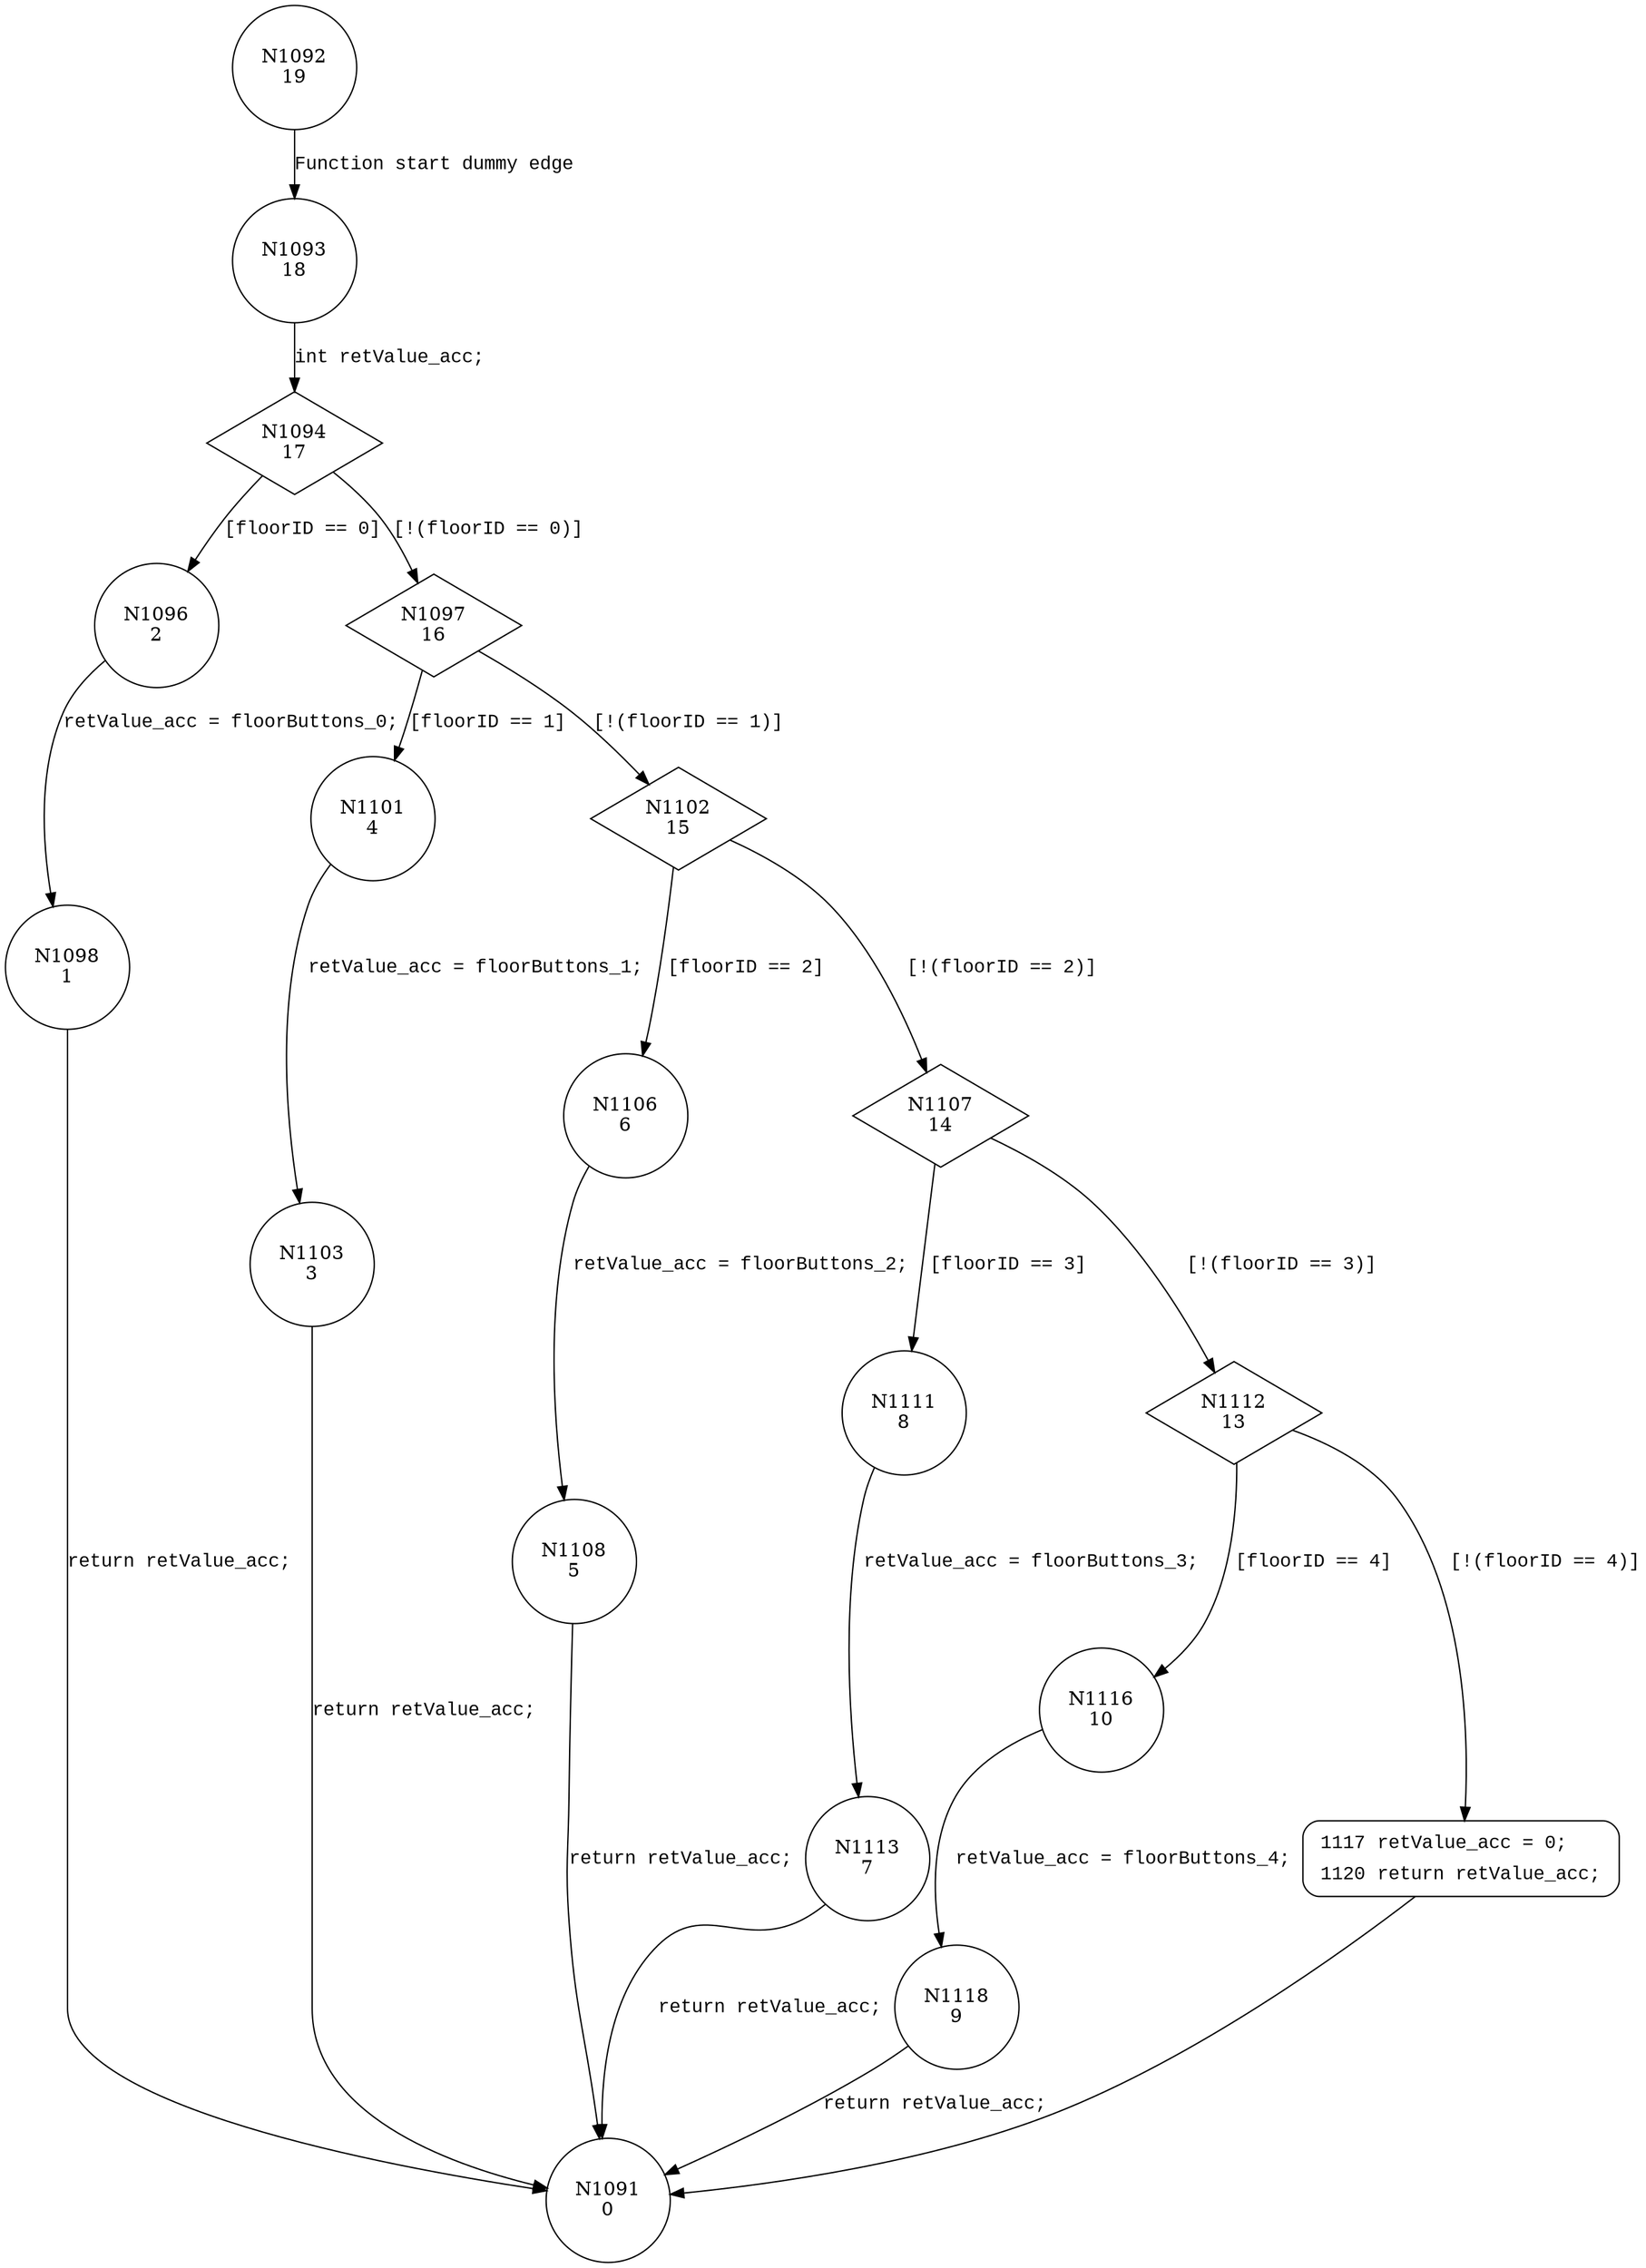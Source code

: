 digraph buttonForFloorIsPressed {
1092 [shape="circle" label="N1092\n19"]
1093 [shape="circle" label="N1093\n18"]
1094 [shape="diamond" label="N1094\n17"]
1096 [shape="circle" label="N1096\n2"]
1097 [shape="diamond" label="N1097\n16"]
1101 [shape="circle" label="N1101\n4"]
1102 [shape="diamond" label="N1102\n15"]
1106 [shape="circle" label="N1106\n6"]
1107 [shape="diamond" label="N1107\n14"]
1111 [shape="circle" label="N1111\n8"]
1112 [shape="diamond" label="N1112\n13"]
1116 [shape="circle" label="N1116\n10"]
1117 [shape="circle" label="N1117\n12"]
1118 [shape="circle" label="N1118\n9"]
1113 [shape="circle" label="N1113\n7"]
1108 [shape="circle" label="N1108\n5"]
1103 [shape="circle" label="N1103\n3"]
1098 [shape="circle" label="N1098\n1"]
1091 [shape="circle" label="N1091\n0"]
1117 [style="filled,bold" penwidth="1" fillcolor="white" fontname="Courier New" shape="Mrecord" label=<<table border="0" cellborder="0" cellpadding="3" bgcolor="white"><tr><td align="right">1117</td><td align="left">retValue_acc = 0;</td></tr><tr><td align="right">1120</td><td align="left">return retValue_acc;</td></tr></table>>]
1117 -> 1091[label=""]
1092 -> 1093 [label="Function start dummy edge" fontname="Courier New"]
1094 -> 1096 [label="[floorID == 0]" fontname="Courier New"]
1094 -> 1097 [label="[!(floorID == 0)]" fontname="Courier New"]
1097 -> 1101 [label="[floorID == 1]" fontname="Courier New"]
1097 -> 1102 [label="[!(floorID == 1)]" fontname="Courier New"]
1102 -> 1106 [label="[floorID == 2]" fontname="Courier New"]
1102 -> 1107 [label="[!(floorID == 2)]" fontname="Courier New"]
1107 -> 1111 [label="[floorID == 3]" fontname="Courier New"]
1107 -> 1112 [label="[!(floorID == 3)]" fontname="Courier New"]
1112 -> 1116 [label="[floorID == 4]" fontname="Courier New"]
1112 -> 1117 [label="[!(floorID == 4)]" fontname="Courier New"]
1116 -> 1118 [label="retValue_acc = floorButtons_4;" fontname="Courier New"]
1111 -> 1113 [label="retValue_acc = floorButtons_3;" fontname="Courier New"]
1106 -> 1108 [label="retValue_acc = floorButtons_2;" fontname="Courier New"]
1101 -> 1103 [label="retValue_acc = floorButtons_1;" fontname="Courier New"]
1096 -> 1098 [label="retValue_acc = floorButtons_0;" fontname="Courier New"]
1093 -> 1094 [label="int retValue_acc;" fontname="Courier New"]
1118 -> 1091 [label="return retValue_acc;" fontname="Courier New"]
1113 -> 1091 [label="return retValue_acc;" fontname="Courier New"]
1108 -> 1091 [label="return retValue_acc;" fontname="Courier New"]
1103 -> 1091 [label="return retValue_acc;" fontname="Courier New"]
1098 -> 1091 [label="return retValue_acc;" fontname="Courier New"]
}